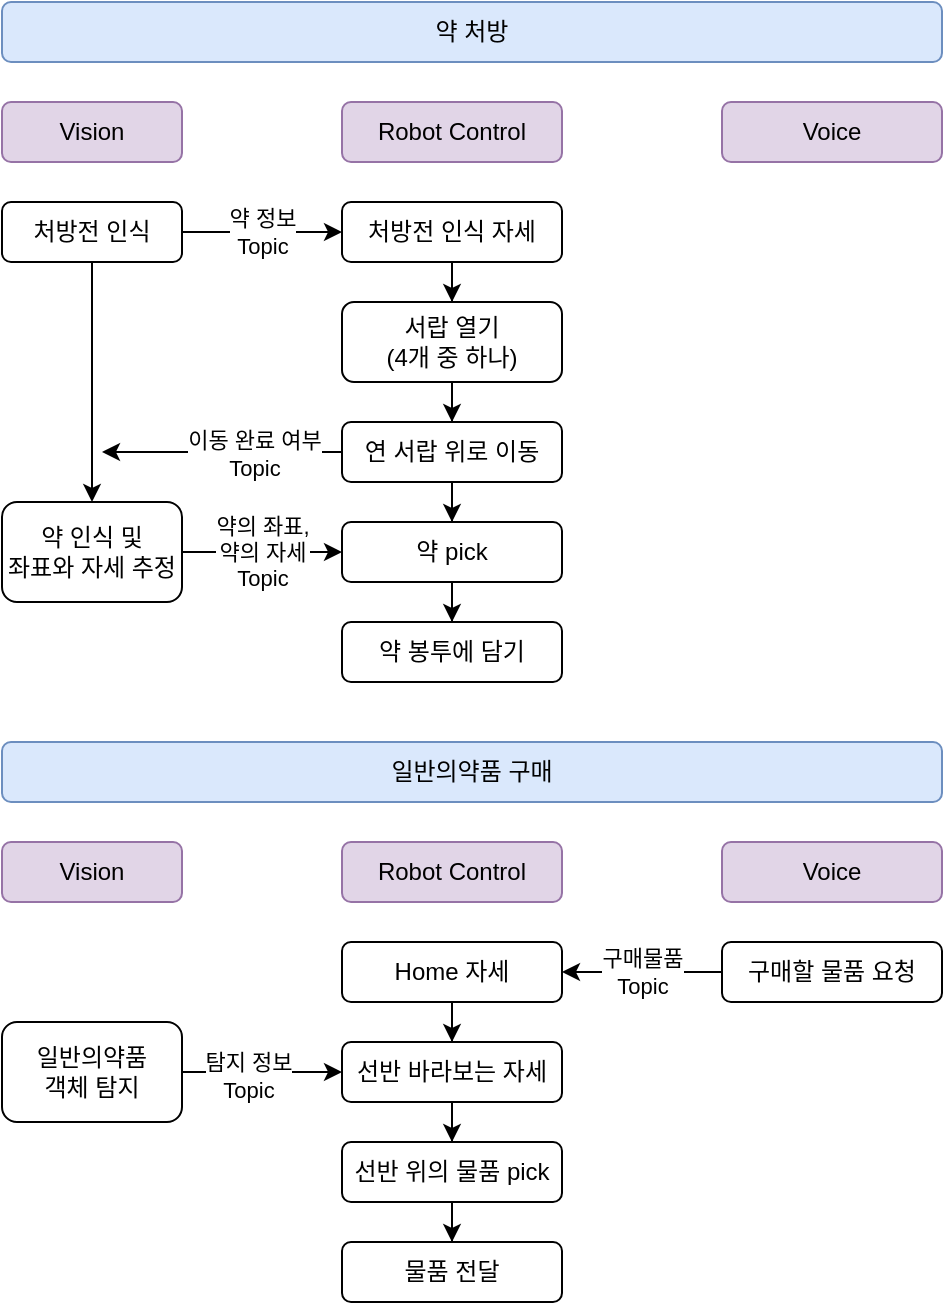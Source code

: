<mxfile version="27.0.9">
  <diagram name="페이지-1" id="VVqCfOVXfzy3V_eHcKEl">
    <mxGraphModel dx="1130" dy="737" grid="1" gridSize="10" guides="1" tooltips="1" connect="1" arrows="1" fold="1" page="1" pageScale="1" pageWidth="827" pageHeight="1169" background="#ffffff" math="0" shadow="0">
      <root>
        <mxCell id="0" />
        <mxCell id="1" parent="0" />
        <mxCell id="4uhuHD_OqtdL1rbwjFQc-1" value="Vision" style="rounded=1;whiteSpace=wrap;html=1;fillColor=#e1d5e7;strokeColor=#9673a6;" parent="1" vertex="1">
          <mxGeometry x="60" y="100" width="90" height="30" as="geometry" />
        </mxCell>
        <mxCell id="4uhuHD_OqtdL1rbwjFQc-2" value="Robot Control" style="rounded=1;whiteSpace=wrap;html=1;fillColor=#e1d5e7;strokeColor=#9673a6;" parent="1" vertex="1">
          <mxGeometry x="230" y="100" width="110" height="30" as="geometry" />
        </mxCell>
        <mxCell id="4uhuHD_OqtdL1rbwjFQc-5" value="&lt;div&gt;&lt;span style=&quot;background-color: light-dark(#ffffff, var(--ge-dark-color, #121212)); color: light-dark(rgb(0, 0, 0), rgb(255, 255, 255));&quot;&gt;약 정보&lt;/span&gt;&lt;/div&gt;Topic" style="edgeStyle=orthogonalEdgeStyle;rounded=0;orthogonalLoop=1;jettySize=auto;html=1;" parent="1" source="4uhuHD_OqtdL1rbwjFQc-3" target="4uhuHD_OqtdL1rbwjFQc-4" edge="1">
          <mxGeometry relative="1" as="geometry" />
        </mxCell>
        <mxCell id="4uhuHD_OqtdL1rbwjFQc-17" style="edgeStyle=orthogonalEdgeStyle;rounded=0;orthogonalLoop=1;jettySize=auto;html=1;entryX=0.5;entryY=0;entryDx=0;entryDy=0;" parent="1" source="4uhuHD_OqtdL1rbwjFQc-3" target="4uhuHD_OqtdL1rbwjFQc-10" edge="1">
          <mxGeometry relative="1" as="geometry" />
        </mxCell>
        <mxCell id="4uhuHD_OqtdL1rbwjFQc-3" value="처방전 인식" style="rounded=1;whiteSpace=wrap;html=1;" parent="1" vertex="1">
          <mxGeometry x="60" y="150" width="90" height="30" as="geometry" />
        </mxCell>
        <mxCell id="4uhuHD_OqtdL1rbwjFQc-4" value="처방전 인식 자세" style="rounded=1;whiteSpace=wrap;html=1;" parent="1" vertex="1">
          <mxGeometry x="230" y="150" width="110" height="30" as="geometry" />
        </mxCell>
        <mxCell id="4uhuHD_OqtdL1rbwjFQc-9" value="" style="edgeStyle=orthogonalEdgeStyle;rounded=0;orthogonalLoop=1;jettySize=auto;html=1;" parent="1" source="4uhuHD_OqtdL1rbwjFQc-6" target="4uhuHD_OqtdL1rbwjFQc-8" edge="1">
          <mxGeometry relative="1" as="geometry" />
        </mxCell>
        <mxCell id="4uhuHD_OqtdL1rbwjFQc-6" value="서랍 열기&lt;br&gt;(4개 중 하나)" style="rounded=1;whiteSpace=wrap;html=1;" parent="1" vertex="1">
          <mxGeometry x="230" y="200" width="110" height="40" as="geometry" />
        </mxCell>
        <mxCell id="4uhuHD_OqtdL1rbwjFQc-7" style="edgeStyle=orthogonalEdgeStyle;rounded=0;orthogonalLoop=1;jettySize=auto;html=1;entryX=0.5;entryY=0;entryDx=0;entryDy=0;" parent="1" source="4uhuHD_OqtdL1rbwjFQc-4" target="4uhuHD_OqtdL1rbwjFQc-6" edge="1">
          <mxGeometry relative="1" as="geometry">
            <mxPoint x="305" y="200" as="targetPoint" />
          </mxGeometry>
        </mxCell>
        <mxCell id="4uhuHD_OqtdL1rbwjFQc-14" value="" style="edgeStyle=orthogonalEdgeStyle;rounded=0;orthogonalLoop=1;jettySize=auto;html=1;" parent="1" source="4uhuHD_OqtdL1rbwjFQc-8" target="4uhuHD_OqtdL1rbwjFQc-12" edge="1">
          <mxGeometry relative="1" as="geometry" />
        </mxCell>
        <mxCell id="upQ7vDtuVSR7NkveM8dK-2" style="edgeStyle=orthogonalEdgeStyle;rounded=0;orthogonalLoop=1;jettySize=auto;html=1;" edge="1" parent="1" source="4uhuHD_OqtdL1rbwjFQc-8">
          <mxGeometry relative="1" as="geometry">
            <mxPoint x="110" y="275" as="targetPoint" />
          </mxGeometry>
        </mxCell>
        <mxCell id="upQ7vDtuVSR7NkveM8dK-4" value="이동 완료 여부&lt;div&gt;Topic&lt;/div&gt;" style="edgeLabel;html=1;align=center;verticalAlign=middle;resizable=0;points=[];" vertex="1" connectable="0" parent="upQ7vDtuVSR7NkveM8dK-2">
          <mxGeometry x="-0.272" y="1" relative="1" as="geometry">
            <mxPoint as="offset" />
          </mxGeometry>
        </mxCell>
        <mxCell id="4uhuHD_OqtdL1rbwjFQc-8" value="연 서랍 위로 이동" style="rounded=1;whiteSpace=wrap;html=1;" parent="1" vertex="1">
          <mxGeometry x="230" y="260" width="110" height="30" as="geometry" />
        </mxCell>
        <mxCell id="upQ7vDtuVSR7NkveM8dK-1" value="&lt;span style=&quot;color: rgb(0, 0, 0); font-family: Helvetica; font-size: 11px; font-style: normal; font-variant-ligatures: normal; font-variant-caps: normal; font-weight: 400; letter-spacing: normal; orphans: 2; text-align: center; text-indent: 0px; text-transform: none; widows: 2; word-spacing: 0px; -webkit-text-stroke-width: 0px; white-space: nowrap; background-color: rgb(255, 255, 255); text-decoration-thickness: initial; text-decoration-style: initial; text-decoration-color: initial; display: inline !important; float: none;&quot;&gt;약의 좌표,&lt;/span&gt;&lt;div style=&quot;forced-color-adjust: none; color: rgb(0, 0, 0); font-family: Helvetica; font-size: 11px; font-style: normal; font-variant-ligatures: normal; font-variant-caps: normal; font-weight: 400; letter-spacing: normal; orphans: 2; text-align: center; text-indent: 0px; text-transform: none; widows: 2; word-spacing: 0px; -webkit-text-stroke-width: 0px; white-space: nowrap; text-decoration-thickness: initial; text-decoration-style: initial; text-decoration-color: initial;&quot;&gt;약의 자세&lt;br style=&quot;forced-color-adjust: none;&quot;&gt;&lt;div style=&quot;forced-color-adjust: none;&quot;&gt;Topic&lt;/div&gt;&lt;/div&gt;" style="edgeStyle=orthogonalEdgeStyle;rounded=0;orthogonalLoop=1;jettySize=auto;html=1;entryX=0;entryY=0.5;entryDx=0;entryDy=0;" edge="1" parent="1" source="4uhuHD_OqtdL1rbwjFQc-10" target="4uhuHD_OqtdL1rbwjFQc-12">
          <mxGeometry relative="1" as="geometry" />
        </mxCell>
        <mxCell id="4uhuHD_OqtdL1rbwjFQc-10" value="약 인식 및&lt;div&gt;좌표와 자세 추정&lt;/div&gt;" style="rounded=1;whiteSpace=wrap;html=1;" parent="1" vertex="1">
          <mxGeometry x="60" y="300" width="90" height="50" as="geometry" />
        </mxCell>
        <mxCell id="4uhuHD_OqtdL1rbwjFQc-16" value="" style="edgeStyle=orthogonalEdgeStyle;rounded=0;orthogonalLoop=1;jettySize=auto;html=1;" parent="1" source="4uhuHD_OqtdL1rbwjFQc-12" target="4uhuHD_OqtdL1rbwjFQc-15" edge="1">
          <mxGeometry relative="1" as="geometry" />
        </mxCell>
        <mxCell id="4uhuHD_OqtdL1rbwjFQc-12" value="약 pick" style="rounded=1;whiteSpace=wrap;html=1;" parent="1" vertex="1">
          <mxGeometry x="230" y="310" width="110" height="30" as="geometry" />
        </mxCell>
        <mxCell id="4uhuHD_OqtdL1rbwjFQc-15" value="약 봉투에 담기" style="rounded=1;whiteSpace=wrap;html=1;" parent="1" vertex="1">
          <mxGeometry x="230" y="360" width="110" height="30" as="geometry" />
        </mxCell>
        <mxCell id="4uhuHD_OqtdL1rbwjFQc-18" value="약 처방" style="rounded=1;whiteSpace=wrap;html=1;fillColor=#dae8fc;strokeColor=#6c8ebf;" parent="1" vertex="1">
          <mxGeometry x="60" y="50" width="470" height="30" as="geometry" />
        </mxCell>
        <mxCell id="4uhuHD_OqtdL1rbwjFQc-20" value="Voice" style="rounded=1;whiteSpace=wrap;html=1;fillColor=#e1d5e7;strokeColor=#9673a6;" parent="1" vertex="1">
          <mxGeometry x="420" y="100" width="110" height="30" as="geometry" />
        </mxCell>
        <mxCell id="4uhuHD_OqtdL1rbwjFQc-22" value="Vision" style="rounded=1;whiteSpace=wrap;html=1;fillColor=#e1d5e7;strokeColor=#9673a6;" parent="1" vertex="1">
          <mxGeometry x="60" y="470" width="90" height="30" as="geometry" />
        </mxCell>
        <mxCell id="4uhuHD_OqtdL1rbwjFQc-23" value="Robot Control" style="rounded=1;whiteSpace=wrap;html=1;fillColor=#e1d5e7;strokeColor=#9673a6;" parent="1" vertex="1">
          <mxGeometry x="230" y="470" width="110" height="30" as="geometry" />
        </mxCell>
        <mxCell id="4uhuHD_OqtdL1rbwjFQc-24" value="Voice" style="rounded=1;whiteSpace=wrap;html=1;fillColor=#e1d5e7;strokeColor=#9673a6;" parent="1" vertex="1">
          <mxGeometry x="420" y="470" width="110" height="30" as="geometry" />
        </mxCell>
        <mxCell id="4uhuHD_OqtdL1rbwjFQc-30" value="" style="edgeStyle=orthogonalEdgeStyle;rounded=0;orthogonalLoop=1;jettySize=auto;html=1;" parent="1" source="4uhuHD_OqtdL1rbwjFQc-25" target="4uhuHD_OqtdL1rbwjFQc-29" edge="1">
          <mxGeometry relative="1" as="geometry" />
        </mxCell>
        <mxCell id="4uhuHD_OqtdL1rbwjFQc-25" value="Home 자세" style="rounded=1;whiteSpace=wrap;html=1;" parent="1" vertex="1">
          <mxGeometry x="230" y="520" width="110" height="30" as="geometry" />
        </mxCell>
        <mxCell id="4uhuHD_OqtdL1rbwjFQc-27" value="구매물품&lt;div&gt;Topic&lt;/div&gt;" style="edgeStyle=orthogonalEdgeStyle;rounded=0;orthogonalLoop=1;jettySize=auto;html=1;entryX=1;entryY=0.5;entryDx=0;entryDy=0;" parent="1" source="4uhuHD_OqtdL1rbwjFQc-26" target="4uhuHD_OqtdL1rbwjFQc-25" edge="1">
          <mxGeometry relative="1" as="geometry" />
        </mxCell>
        <mxCell id="4uhuHD_OqtdL1rbwjFQc-26" value="구매할 물품 요청" style="rounded=1;whiteSpace=wrap;html=1;" parent="1" vertex="1">
          <mxGeometry x="420" y="520" width="110" height="30" as="geometry" />
        </mxCell>
        <mxCell id="4uhuHD_OqtdL1rbwjFQc-28" value="일반의약품 구매" style="rounded=1;whiteSpace=wrap;html=1;fillColor=#dae8fc;strokeColor=#6c8ebf;" parent="1" vertex="1">
          <mxGeometry x="60" y="420" width="470" height="30" as="geometry" />
        </mxCell>
        <mxCell id="4uhuHD_OqtdL1rbwjFQc-36" value="" style="edgeStyle=orthogonalEdgeStyle;rounded=0;orthogonalLoop=1;jettySize=auto;html=1;" parent="1" source="4uhuHD_OqtdL1rbwjFQc-29" target="4uhuHD_OqtdL1rbwjFQc-35" edge="1">
          <mxGeometry relative="1" as="geometry" />
        </mxCell>
        <mxCell id="4uhuHD_OqtdL1rbwjFQc-29" value="선반 바라보는 자세" style="rounded=1;whiteSpace=wrap;html=1;" parent="1" vertex="1">
          <mxGeometry x="230" y="570" width="110" height="30" as="geometry" />
        </mxCell>
        <mxCell id="4uhuHD_OqtdL1rbwjFQc-33" style="edgeStyle=orthogonalEdgeStyle;rounded=0;orthogonalLoop=1;jettySize=auto;html=1;entryX=0;entryY=0.5;entryDx=0;entryDy=0;" parent="1" source="4uhuHD_OqtdL1rbwjFQc-32" target="4uhuHD_OqtdL1rbwjFQc-29" edge="1">
          <mxGeometry relative="1" as="geometry" />
        </mxCell>
        <mxCell id="4uhuHD_OqtdL1rbwjFQc-34" value="탐지 정보&lt;div&gt;Topic&lt;/div&gt;" style="edgeLabel;html=1;align=center;verticalAlign=middle;resizable=0;points=[];" parent="4uhuHD_OqtdL1rbwjFQc-33" vertex="1" connectable="0">
          <mxGeometry x="-0.17" y="-2" relative="1" as="geometry">
            <mxPoint as="offset" />
          </mxGeometry>
        </mxCell>
        <mxCell id="4uhuHD_OqtdL1rbwjFQc-32" value="일반의약품&lt;div&gt;객체 탐지&lt;/div&gt;" style="rounded=1;whiteSpace=wrap;html=1;" parent="1" vertex="1">
          <mxGeometry x="60" y="560" width="90" height="50" as="geometry" />
        </mxCell>
        <mxCell id="4uhuHD_OqtdL1rbwjFQc-38" value="" style="edgeStyle=orthogonalEdgeStyle;rounded=0;orthogonalLoop=1;jettySize=auto;html=1;" parent="1" source="4uhuHD_OqtdL1rbwjFQc-35" target="4uhuHD_OqtdL1rbwjFQc-37" edge="1">
          <mxGeometry relative="1" as="geometry" />
        </mxCell>
        <mxCell id="4uhuHD_OqtdL1rbwjFQc-35" value="선반 위의 물품 pick" style="rounded=1;whiteSpace=wrap;html=1;" parent="1" vertex="1">
          <mxGeometry x="230" y="620" width="110" height="30" as="geometry" />
        </mxCell>
        <mxCell id="4uhuHD_OqtdL1rbwjFQc-37" value="물품 전달" style="rounded=1;whiteSpace=wrap;html=1;" parent="1" vertex="1">
          <mxGeometry x="230" y="670" width="110" height="30" as="geometry" />
        </mxCell>
      </root>
    </mxGraphModel>
  </diagram>
</mxfile>

